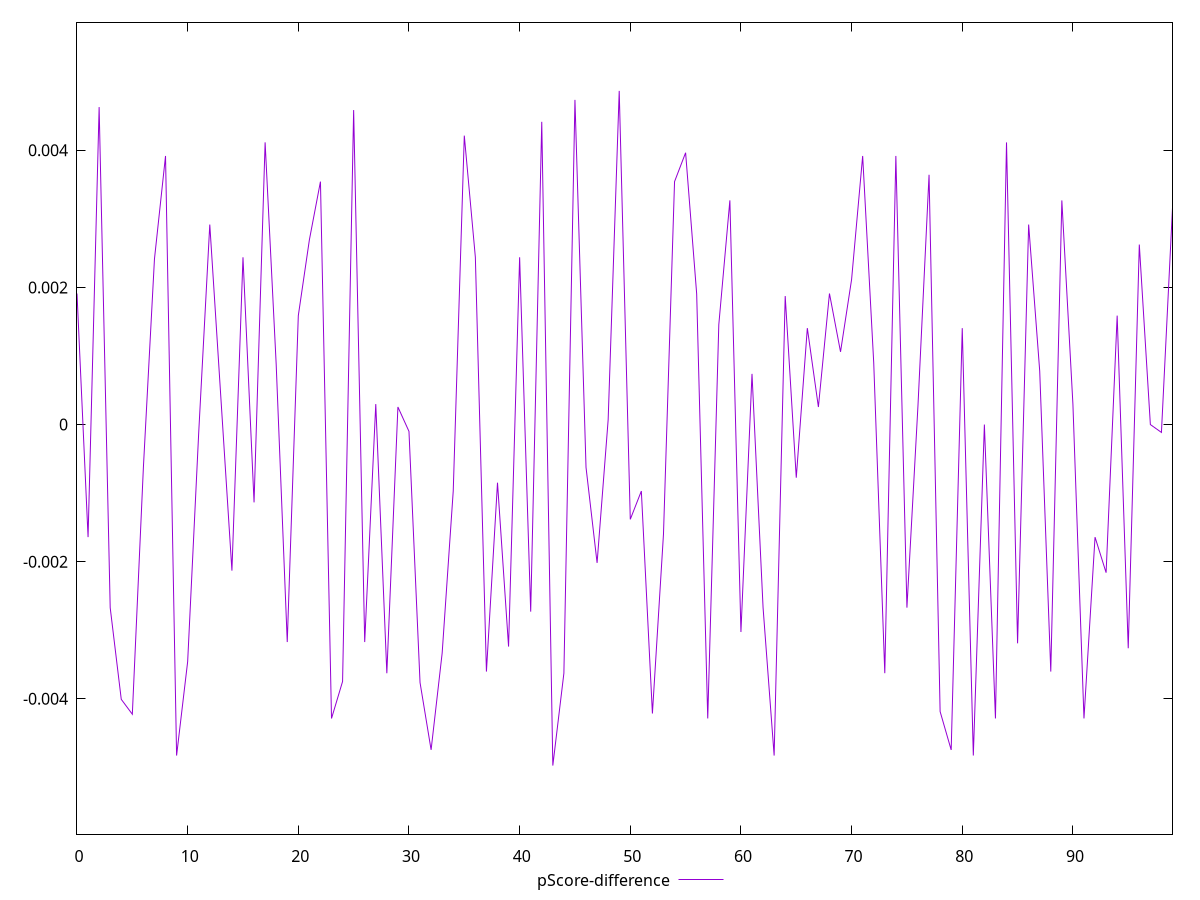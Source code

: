 reset

$pScoreDifference <<EOF
0 0.0019112530226622626
1 -0.0016419973981276481
2 0.004630554463607051
3 -0.0026708360274755316
4 -0.0040075946120473604
5 -0.004225110856831749
6 -0.0006243663310808722
7 0.002414687309442942
8 0.0039175349038543805
9 -0.004827523003973266
10 -0.0034577735592954406
11 -0.00011479689885629529
12 0.002916881858012421
13 0.0003935540110554525
14 -0.0021302793324682323
15 0.0024401089284055155
16 -0.0011351500124653358
17 0.004115649534548127
18 0.0008801255771789807
19 -0.0031720422109170476
20 0.0015887968458038193
21 0.002694026283194373
22 0.0035434397538525175
23 -0.004286696320256689
24 -0.0037469699544182555
25 0.0045868543391800465
26 -0.0031720422109160484
27 0.0002981945281576026
28 -0.003626732553969947
29 0.00025626150765967193
30 -0.00009951729716906055
31 -0.003762989453299004
32 -0.004744273855194714
33 -0.003332639551823391
34 -0.0009699166990674302
35 0.004213865293830055
36 0.002440108928407514
37 -0.003602821374908971
38 -0.0008479559937660808
39 -0.003237943771988605
40 0.0024401089284055155
41 -0.002728403459207218
42 0.004415985010188694
43 -0.004973697535324617
44 -0.0036267325539719453
45 0.004735383410851224
46 -0.0006243663310789849
47 -0.002017918522912665
48 0.00006822219315161249
49 0.0048670995855710775
50 -0.0013826168666027927
51 -0.0009699166990674302
52 -0.004213965070939407
53 -0.0015991568719105898
54 0.0035434397538525175
55 0.003964709999804694
56 0.0019046608285416822
57 -0.004286696320257577
58 0.0014571029846580652
59 0.003270017167736561
60 -0.0030257982188577337
61 0.0007394987150592947
62 -0.0026708360274755316
63 -0.004827523003973266
64 0.0018742247953352775
65 -0.0007755043560765396
66 0.0014065832202404538
67 0.00025626150766167033
68 0.0019112530226622626
69 0.0010603182647977993
70 0.002116126319146261
71 0.0039175349038543805
72 0.0009006821352499639
73 -0.003626732553971057
74 0.0039175349038543805
75 -0.00267083602747642
76 0.00028073705715370156
77 0.003643107314062477
78 -0.004185577301643151
79 -0.004745441291451824
80 0.0014065832202422301
81 -0.004827523003973266
82 -6.8596148428135e-8
83 -0.004286696320257577
84 0.004115649534549015
85 -0.0031903414363009253
86 0.002916881858012421
87 0.0007799883161808685
88 -0.003602821374908971
89 0.003269397008160424
90 0.00029819452815837977
91 -0.004286696320257577
92 -0.0016419973981276481
93 -0.0021603429825650666
94 0.0015887968458009327
95 -0.0032626218081583946
96 0.0026250181843925358
97 -6.859614753995658e-8
98 -0.00011479689885718347
99 0.0031602161192908484
EOF

set key outside below
set xrange [0:99]
set yrange [-0.005973697535324617:0.0058670995855710775]
set trange [-0.005973697535324617:0.0058670995855710775]
set terminal svg size 640, 500 enhanced background rgb 'white'
set output "reprap/total-blocking-time/samples/pages+cached+noexternal/pScore-difference/values.svg"

plot $pScoreDifference title "pScore-difference" with line

reset
